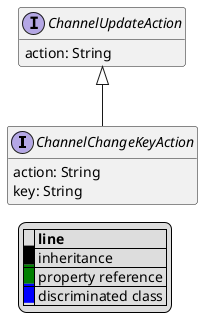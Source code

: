 @startuml

hide empty fields
hide empty methods
legend
|= |= line |
|<back:black>   </back>| inheritance |
|<back:green>   </back>| property reference |
|<back:blue>   </back>| discriminated class |
endlegend
interface ChannelChangeKeyAction [[ChannelChangeKeyAction.svg]] extends ChannelUpdateAction {
    action: String
    key: String
}
interface ChannelUpdateAction [[ChannelUpdateAction.svg]]  {
    action: String
}





@enduml
